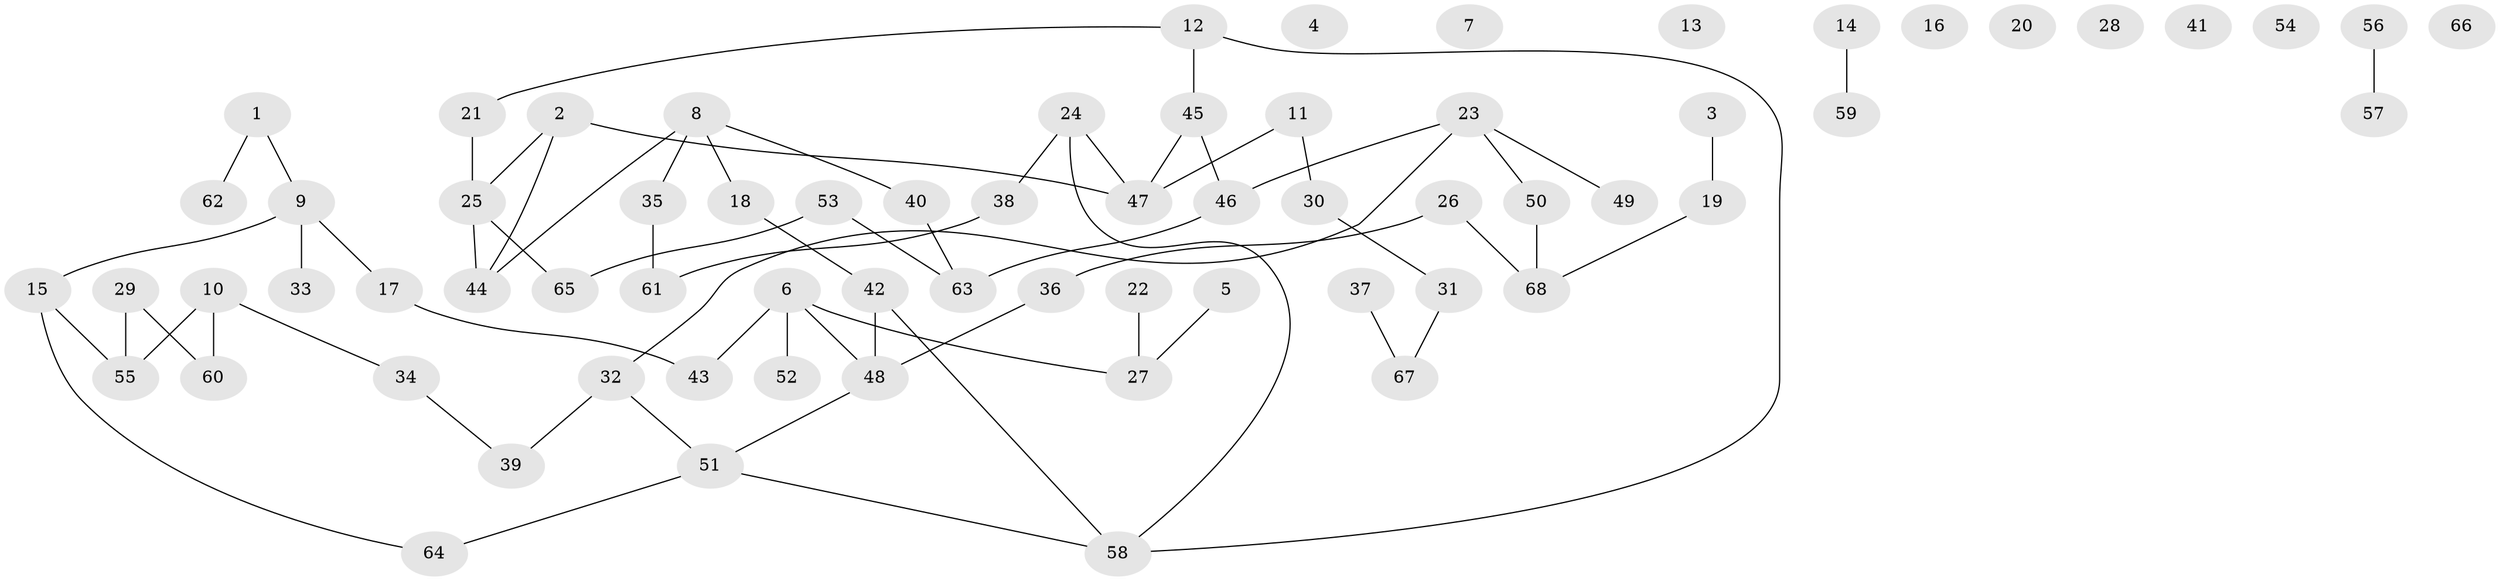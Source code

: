 // coarse degree distribution, {1: 0.125, 3: 0.175, 2: 0.275, 0: 0.25, 5: 0.05, 6: 0.05, 4: 0.075}
// Generated by graph-tools (version 1.1) at 2025/16/03/04/25 18:16:44]
// undirected, 68 vertices, 69 edges
graph export_dot {
graph [start="1"]
  node [color=gray90,style=filled];
  1;
  2;
  3;
  4;
  5;
  6;
  7;
  8;
  9;
  10;
  11;
  12;
  13;
  14;
  15;
  16;
  17;
  18;
  19;
  20;
  21;
  22;
  23;
  24;
  25;
  26;
  27;
  28;
  29;
  30;
  31;
  32;
  33;
  34;
  35;
  36;
  37;
  38;
  39;
  40;
  41;
  42;
  43;
  44;
  45;
  46;
  47;
  48;
  49;
  50;
  51;
  52;
  53;
  54;
  55;
  56;
  57;
  58;
  59;
  60;
  61;
  62;
  63;
  64;
  65;
  66;
  67;
  68;
  1 -- 9;
  1 -- 62;
  2 -- 25;
  2 -- 44;
  2 -- 47;
  3 -- 19;
  5 -- 27;
  6 -- 27;
  6 -- 43;
  6 -- 48;
  6 -- 52;
  8 -- 18;
  8 -- 35;
  8 -- 40;
  8 -- 44;
  9 -- 15;
  9 -- 17;
  9 -- 33;
  10 -- 34;
  10 -- 55;
  10 -- 60;
  11 -- 30;
  11 -- 47;
  12 -- 21;
  12 -- 45;
  12 -- 58;
  14 -- 59;
  15 -- 55;
  15 -- 64;
  17 -- 43;
  18 -- 42;
  19 -- 68;
  21 -- 25;
  22 -- 27;
  23 -- 32;
  23 -- 46;
  23 -- 49;
  23 -- 50;
  24 -- 38;
  24 -- 47;
  24 -- 58;
  25 -- 44;
  25 -- 65;
  26 -- 36;
  26 -- 68;
  29 -- 55;
  29 -- 60;
  30 -- 31;
  31 -- 67;
  32 -- 39;
  32 -- 51;
  34 -- 39;
  35 -- 61;
  36 -- 48;
  37 -- 67;
  38 -- 61;
  40 -- 63;
  42 -- 48;
  42 -- 58;
  45 -- 46;
  45 -- 47;
  46 -- 63;
  48 -- 51;
  50 -- 68;
  51 -- 58;
  51 -- 64;
  53 -- 63;
  53 -- 65;
  56 -- 57;
}
